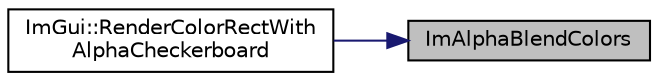digraph "ImAlphaBlendColors"
{
 // LATEX_PDF_SIZE
  edge [fontname="Helvetica",fontsize="10",labelfontname="Helvetica",labelfontsize="10"];
  node [fontname="Helvetica",fontsize="10",shape=record];
  rankdir="RL";
  Node1 [label="ImAlphaBlendColors",height=0.2,width=0.4,color="black", fillcolor="grey75", style="filled", fontcolor="black",tooltip=" "];
  Node1 -> Node2 [dir="back",color="midnightblue",fontsize="10",style="solid",fontname="Helvetica"];
  Node2 [label="ImGui::RenderColorRectWith\lAlphaCheckerboard",height=0.2,width=0.4,color="black", fillcolor="white", style="filled",URL="$namespace_im_gui.html#a1c7b45570a114af08b0c2e16a7acceae",tooltip=" "];
}
